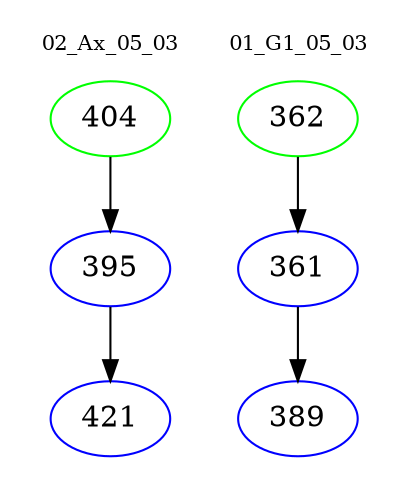 digraph{
subgraph cluster_0 {
color = white
label = "02_Ax_05_03";
fontsize=10;
T0_404 [label="404", color="green"]
T0_404 -> T0_395 [color="black"]
T0_395 [label="395", color="blue"]
T0_395 -> T0_421 [color="black"]
T0_421 [label="421", color="blue"]
}
subgraph cluster_1 {
color = white
label = "01_G1_05_03";
fontsize=10;
T1_362 [label="362", color="green"]
T1_362 -> T1_361 [color="black"]
T1_361 [label="361", color="blue"]
T1_361 -> T1_389 [color="black"]
T1_389 [label="389", color="blue"]
}
}
